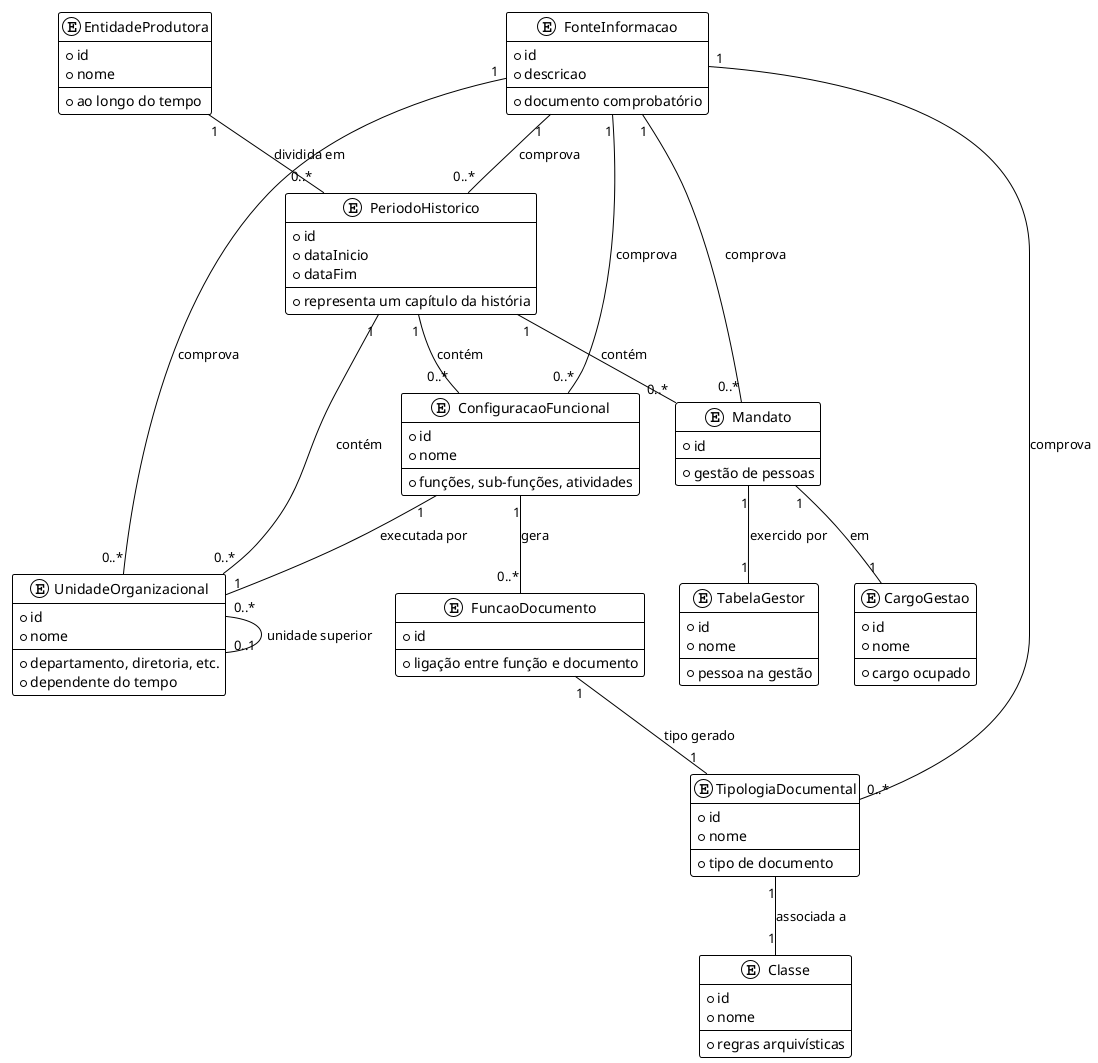 @startuml Diagrama de Relacionamentos
!theme plain

entity EntidadeProdutora {
  + id
  + nome
  --
  + ao longo do tempo
}

entity PeriodoHistorico {
  + id
  + dataInicio
  + dataFim
  --
  + representa um capítulo da história
}

entity Mandato {
  + id
  --
  + gestão de pessoas
}

entity TabelaGestor {
  + id
  + nome
  --
  + pessoa na gestão
}

entity CargoGestao {
  + id
  + nome
  --
  + cargo ocupado
}

entity UnidadeOrganizacional {
  + id
  + nome
  --
  + departamento, diretoria, etc.
  + dependente do tempo
}

entity ConfiguracaoFuncional {
  + id
  + nome
  --
  + funções, sub-funções, atividades
}

entity TipologiaDocumental {
  + id
  + nome
  --
  + tipo de documento
}

entity FuncaoDocumento {
  + id
  --
  + ligação entre função e documento
}

entity Classe {
  + id
  + nome
  --
  + regras arquivísticas
}

entity FonteInformacao {
  + id
  + descricao
  --
  + documento comprobatório
}

' Relacionamentos

EntidadeProdutora "1" -- "0..*" PeriodoHistorico : "dividida em"
PeriodoHistorico "1" -- "0..*" Mandato : "contém"
Mandato "1" -- "1" TabelaGestor : "exercido por"
Mandato "1" -- "1" CargoGestao : "em"
PeriodoHistorico "1" -- "0..*" UnidadeOrganizacional : "contém"
UnidadeOrganizacional "0..*" -- "0..1" UnidadeOrganizacional : "unidade superior"
PeriodoHistorico "1" -- "0..*" ConfiguracaoFuncional : "contém"
ConfiguracaoFuncional "1" -- "1" UnidadeOrganizacional : "executada por"
ConfiguracaoFuncional "1" -- "0..*" FuncaoDocumento : "gera"
FuncaoDocumento "1" -- "1" TipologiaDocumental : "tipo gerado"
TipologiaDocumental "1" -- "1" Classe : "associada a"
FonteInformacao "1" -- "0..*" PeriodoHistorico : "comprova"
FonteInformacao "1" -- "0..*" UnidadeOrganizacional : "comprova"
FonteInformacao "1" -- "0..*" Mandato : "comprova"
FonteInformacao "1" -- "0..*" ConfiguracaoFuncional : "comprova"
FonteInformacao "1" -- "0..*" TipologiaDocumental : "comprova"
' Adicionar relacionamentos para FonteInformacao associada a qualquer informação registrada

@enduml